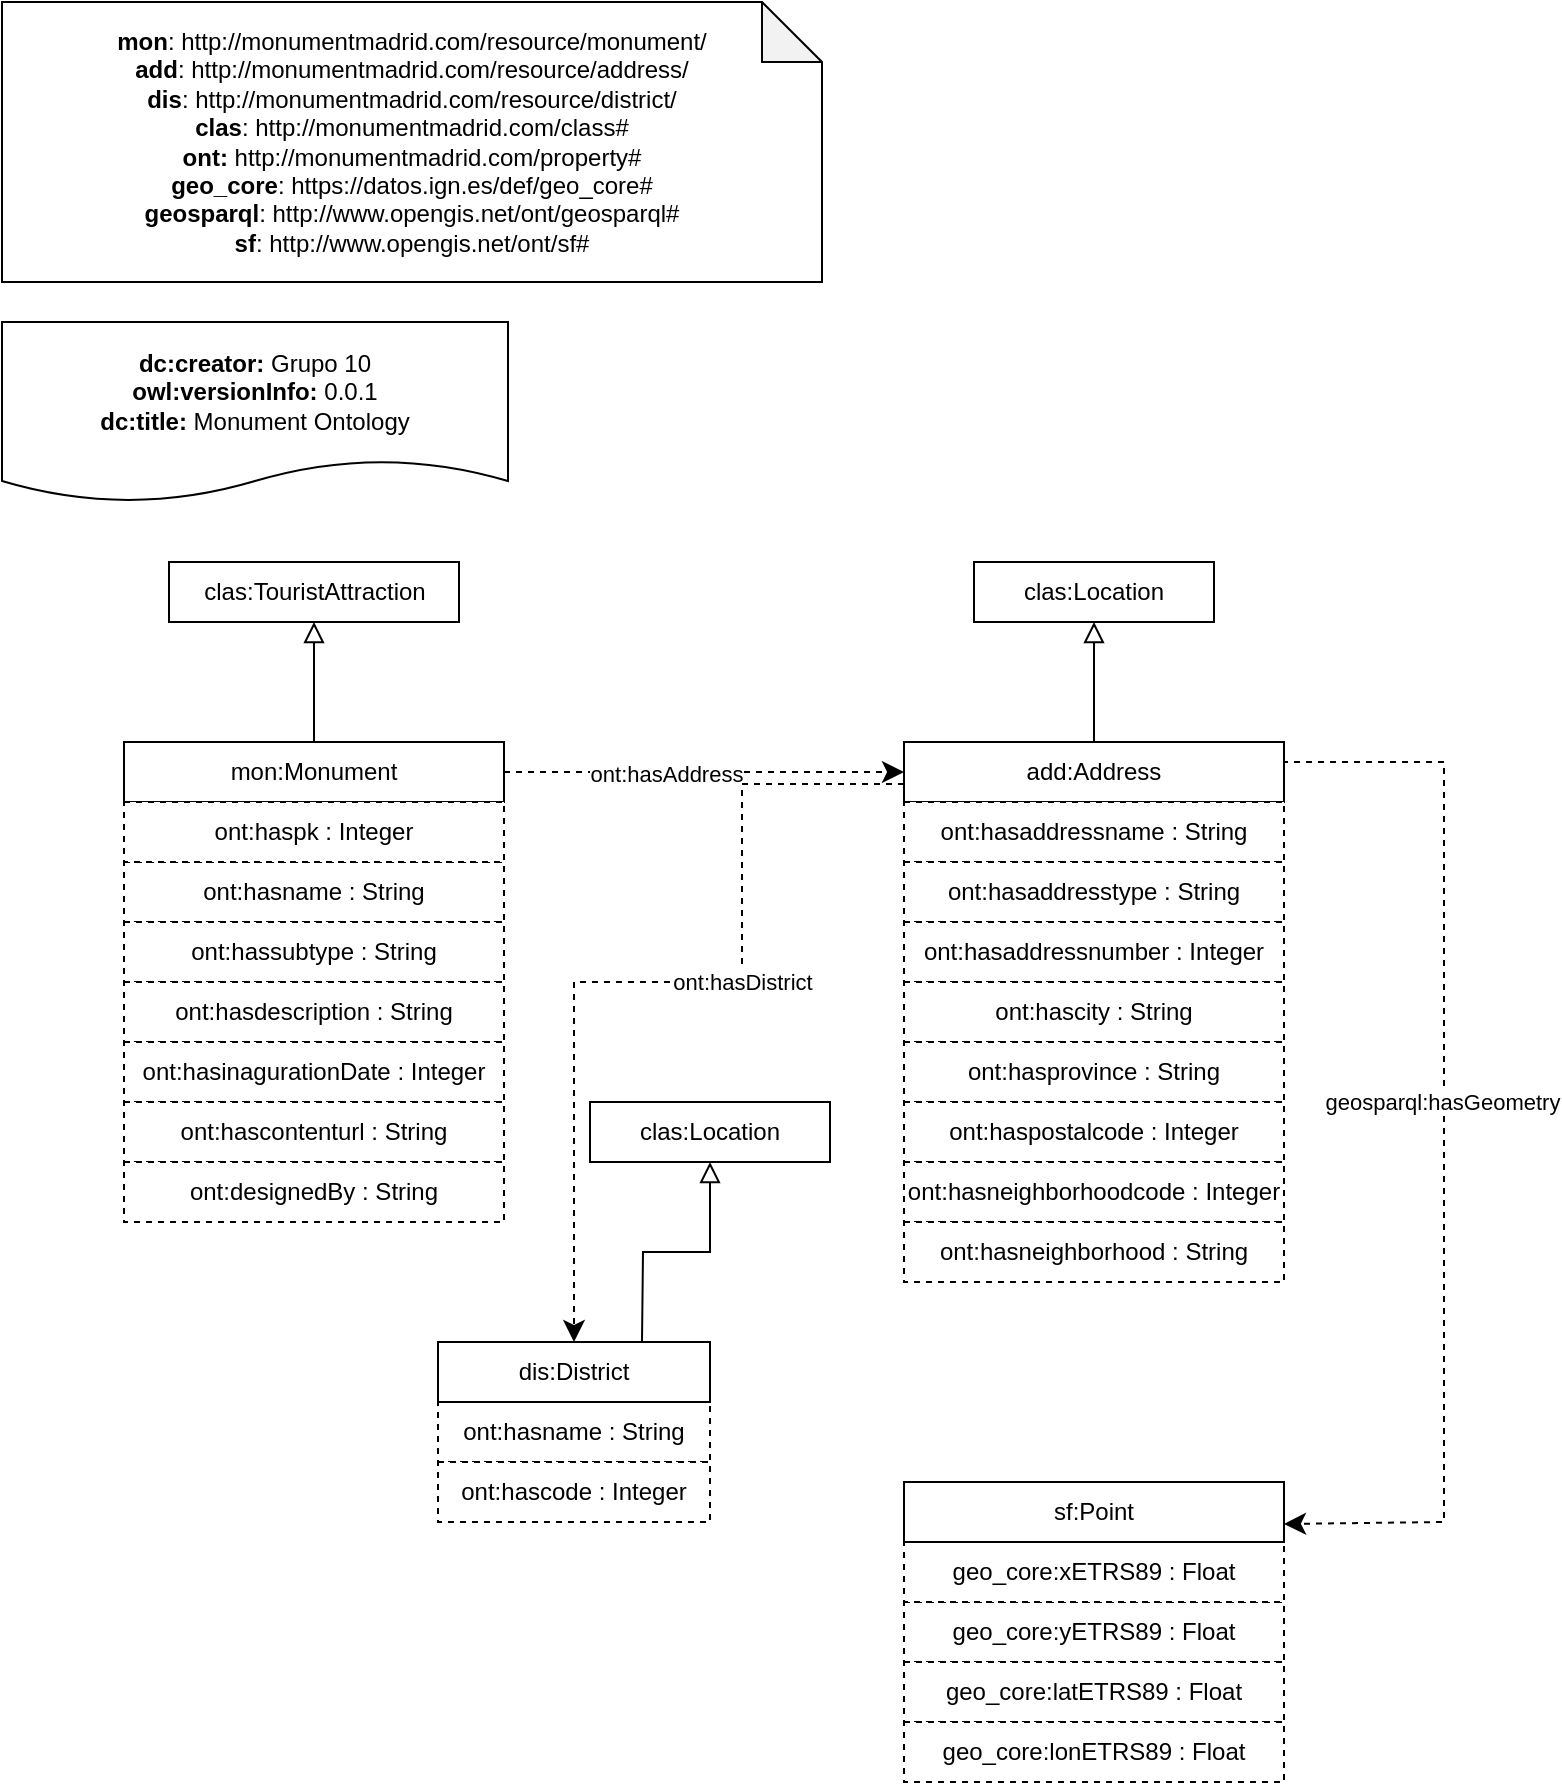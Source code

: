 <mxfile version="20.3.0" type="device"><diagram id="TTwxC7Yb0V6fdVoO_SUc" name="Página-1"><mxGraphModel dx="1014" dy="829" grid="1" gridSize="10" guides="1" tooltips="1" connect="1" arrows="1" fold="1" page="1" pageScale="1" pageWidth="827" pageHeight="1169" math="0" shadow="0"><root><mxCell id="0"/><mxCell id="1" parent="0"/><mxCell id="7s79F0oyZlGPRsL_RBfK-1" value="&lt;div&gt;&lt;b&gt;mon&lt;/b&gt;: http://monumentmadrid.com/resource/monument/&lt;/div&gt;&lt;div&gt;&lt;b&gt;add&lt;/b&gt;: http://monumentmadrid.com/resource/address/&lt;br&gt;&lt;/div&gt;&lt;div&gt;&lt;b&gt;dis&lt;/b&gt;: http://monumentmadrid.com/resource/district/&lt;br&gt;&lt;/div&gt;&lt;div&gt;&lt;b&gt;clas&lt;/b&gt;: http://monumentmadrid.com/class#&lt;br&gt;&lt;/div&gt;&lt;div&gt;&lt;b&gt;ont:&lt;/b&gt; http://monumentmadrid.com/property#&lt;br&gt;&lt;/div&gt;&lt;div&gt;&lt;div&gt;&lt;b&gt;geo_core&lt;/b&gt;: https://datos.ign.es/def/geo_core#&lt;/div&gt;&lt;div&gt;&lt;b&gt;geosparql&lt;/b&gt;: http://www.opengis.net/ont/geosparql#&lt;/div&gt;&lt;div&gt;&lt;b&gt;sf&lt;/b&gt;: http://www.opengis.net/ont/sf#&lt;/div&gt;&lt;/div&gt;" style="shape=note;whiteSpace=wrap;html=1;backgroundOutline=1;darkOpacity=0.05;" parent="1" vertex="1"><mxGeometry x="60" y="70" width="410" height="140" as="geometry"/></mxCell><mxCell id="7s79F0oyZlGPRsL_RBfK-3" value="&lt;div&gt;&lt;b&gt;dc:creator:&lt;/b&gt;&amp;nbsp;Grupo 10&lt;/div&gt;&lt;div&gt;&lt;b&gt;owl:versionInfo:&lt;/b&gt; 0.0.1&lt;/div&gt;&lt;div&gt;&lt;b&gt;dc:title:&lt;/b&gt;&amp;nbsp;Monument Ontology&lt;/div&gt;" style="shape=document;whiteSpace=wrap;html=1;boundedLbl=1;labelBackgroundColor=#ffffff;strokeColor=#000000;fontSize=12;fontColor=#000000;size=0.233;" parent="1" vertex="1"><mxGeometry x="60" y="230" width="253" height="90" as="geometry"/></mxCell><mxCell id="7s79F0oyZlGPRsL_RBfK-4" value="mon:Monument" style="rounded=0;whiteSpace=wrap;html=1;snapToPoint=1;points=[[0.1,0],[0.2,0],[0.3,0],[0.4,0],[0.5,0],[0.6,0],[0.7,0],[0.8,0],[0.9,0],[0,0.1],[0,0.3],[0,0.5],[0,0.7],[0,0.9],[0.1,1],[0.2,1],[0.3,1],[0.4,1],[0.5,1],[0.6,1],[0.7,1],[0.8,1],[0.9,1],[1,0.1],[1,0.3],[1,0.5],[1,0.7],[1,0.9]];" parent="1" vertex="1"><mxGeometry x="121" y="440" width="190" height="30" as="geometry"/></mxCell><mxCell id="7s79F0oyZlGPRsL_RBfK-6" value="ont:hasname : String" style="rounded=0;whiteSpace=wrap;html=1;snapToPoint=1;points=[[0.1,0],[0.2,0],[0.3,0],[0.4,0],[0.5,0],[0.6,0],[0.7,0],[0.8,0],[0.9,0],[0,0.1],[0,0.3],[0,0.5],[0,0.7],[0,0.9],[0.1,1],[0.2,1],[0.3,1],[0.4,1],[0.5,1],[0.6,1],[0.7,1],[0.8,1],[0.9,1],[1,0.1],[1,0.3],[1,0.5],[1,0.7],[1,0.9]];dashed=1;" parent="1" vertex="1"><mxGeometry x="121" y="500" width="190" height="30" as="geometry"/></mxCell><mxCell id="7s79F0oyZlGPRsL_RBfK-7" value="ont:hassubtype : String" style="rounded=0;whiteSpace=wrap;html=1;snapToPoint=1;points=[[0.1,0],[0.2,0],[0.3,0],[0.4,0],[0.5,0],[0.6,0],[0.7,0],[0.8,0],[0.9,0],[0,0.1],[0,0.3],[0,0.5],[0,0.7],[0,0.9],[0.1,1],[0.2,1],[0.3,1],[0.4,1],[0.5,1],[0.6,1],[0.7,1],[0.8,1],[0.9,1],[1,0.1],[1,0.3],[1,0.5],[1,0.7],[1,0.9]];dashed=1;" parent="1" vertex="1"><mxGeometry x="121" y="530" width="190" height="30" as="geometry"/></mxCell><mxCell id="7s79F0oyZlGPRsL_RBfK-8" value="ont:hasdescription : String" style="rounded=0;whiteSpace=wrap;html=1;snapToPoint=1;points=[[0.1,0],[0.2,0],[0.3,0],[0.4,0],[0.5,0],[0.6,0],[0.7,0],[0.8,0],[0.9,0],[0,0.1],[0,0.3],[0,0.5],[0,0.7],[0,0.9],[0.1,1],[0.2,1],[0.3,1],[0.4,1],[0.5,1],[0.6,1],[0.7,1],[0.8,1],[0.9,1],[1,0.1],[1,0.3],[1,0.5],[1,0.7],[1,0.9]];dashed=1;" parent="1" vertex="1"><mxGeometry x="121" y="560" width="190" height="30" as="geometry"/></mxCell><mxCell id="7s79F0oyZlGPRsL_RBfK-9" value="ont:hasinagurationDate : Integer" style="rounded=0;whiteSpace=wrap;html=1;snapToPoint=1;points=[[0.1,0],[0.2,0],[0.3,0],[0.4,0],[0.5,0],[0.6,0],[0.7,0],[0.8,0],[0.9,0],[0,0.1],[0,0.3],[0,0.5],[0,0.7],[0,0.9],[0.1,1],[0.2,1],[0.3,1],[0.4,1],[0.5,1],[0.6,1],[0.7,1],[0.8,1],[0.9,1],[1,0.1],[1,0.3],[1,0.5],[1,0.7],[1,0.9]];dashed=1;" parent="1" vertex="1"><mxGeometry x="121" y="590" width="190" height="30" as="geometry"/></mxCell><mxCell id="7s79F0oyZlGPRsL_RBfK-10" value="ont:hascontenturl : String" style="rounded=0;whiteSpace=wrap;html=1;snapToPoint=1;points=[[0.1,0],[0.2,0],[0.3,0],[0.4,0],[0.5,0],[0.6,0],[0.7,0],[0.8,0],[0.9,0],[0,0.1],[0,0.3],[0,0.5],[0,0.7],[0,0.9],[0.1,1],[0.2,1],[0.3,1],[0.4,1],[0.5,1],[0.6,1],[0.7,1],[0.8,1],[0.9,1],[1,0.1],[1,0.3],[1,0.5],[1,0.7],[1,0.9]];dashed=1;" parent="1" vertex="1"><mxGeometry x="121" y="620" width="190" height="30" as="geometry"/></mxCell><mxCell id="7s79F0oyZlGPRsL_RBfK-18" value="" style="endArrow=block;html=1;fontColor=#000099;exitX=0.5;exitY=0;exitDx=0;exitDy=0;endFill=0;entryX=0.5;entryY=1;entryDx=0;entryDy=0;endSize=8;arcSize=0;rounded=0;" parent="1" source="7s79F0oyZlGPRsL_RBfK-4" target="7s79F0oyZlGPRsL_RBfK-19" edge="1"><mxGeometry width="50" height="50" relative="1" as="geometry"><mxPoint x="216" y="430" as="sourcePoint"/><mxPoint x="99.0" y="370" as="targetPoint"/></mxGeometry></mxCell><mxCell id="7s79F0oyZlGPRsL_RBfK-19" value="clas:TouristAttraction" style="rounded=0;whiteSpace=wrap;html=1;snapToPoint=1;points=[[0.1,0],[0.2,0],[0.3,0],[0.4,0],[0.5,0],[0.6,0],[0.7,0],[0.8,0],[0.9,0],[0,0.1],[0,0.3],[0,0.5],[0,0.7],[0,0.9],[0.1,1],[0.2,1],[0.3,1],[0.4,1],[0.5,1],[0.6,1],[0.7,1],[0.8,1],[0.9,1],[1,0.1],[1,0.3],[1,0.5],[1,0.7],[1,0.9]];" parent="1" vertex="1"><mxGeometry x="143.5" y="350" width="145" height="30" as="geometry"/></mxCell><mxCell id="7s79F0oyZlGPRsL_RBfK-24" value="ont:haspk : Integer" style="rounded=0;whiteSpace=wrap;html=1;snapToPoint=1;points=[[0.1,0],[0.2,0],[0.3,0],[0.4,0],[0.5,0],[0.6,0],[0.7,0],[0.8,0],[0.9,0],[0,0.1],[0,0.3],[0,0.5],[0,0.7],[0,0.9],[0.1,1],[0.2,1],[0.3,1],[0.4,1],[0.5,1],[0.6,1],[0.7,1],[0.8,1],[0.9,1],[1,0.1],[1,0.3],[1,0.5],[1,0.7],[1,0.9]];dashed=1;" parent="1" vertex="1"><mxGeometry x="121" y="470" width="190" height="30" as="geometry"/></mxCell><mxCell id="7s79F0oyZlGPRsL_RBfK-35" value="add:Address" style="rounded=0;whiteSpace=wrap;html=1;snapToPoint=1;points=[[0.1,0],[0.2,0],[0.3,0],[0.4,0],[0.5,0],[0.6,0],[0.7,0],[0.8,0],[0.9,0],[0,0.1],[0,0.3],[0,0.5],[0,0.7],[0,0.9],[0.1,1],[0.2,1],[0.3,1],[0.4,1],[0.5,1],[0.6,1],[0.7,1],[0.8,1],[0.9,1],[1,0.1],[1,0.3],[1,0.5],[1,0.7],[1,0.9]];" parent="1" vertex="1"><mxGeometry x="511" y="440" width="190" height="30" as="geometry"/></mxCell><mxCell id="7s79F0oyZlGPRsL_RBfK-36" value="ont:hasaddressname : String" style="rounded=0;whiteSpace=wrap;html=1;snapToPoint=1;points=[[0.1,0],[0.2,0],[0.3,0],[0.4,0],[0.5,0],[0.6,0],[0.7,0],[0.8,0],[0.9,0],[0,0.1],[0,0.3],[0,0.5],[0,0.7],[0,0.9],[0.1,1],[0.2,1],[0.3,1],[0.4,1],[0.5,1],[0.6,1],[0.7,1],[0.8,1],[0.9,1],[1,0.1],[1,0.3],[1,0.5],[1,0.7],[1,0.9]];dashed=1;" parent="1" vertex="1"><mxGeometry x="511" y="470" width="190" height="30" as="geometry"/></mxCell><mxCell id="7s79F0oyZlGPRsL_RBfK-37" value="ont:hasaddresstype : String" style="rounded=0;whiteSpace=wrap;html=1;snapToPoint=1;points=[[0.1,0],[0.2,0],[0.3,0],[0.4,0],[0.5,0],[0.6,0],[0.7,0],[0.8,0],[0.9,0],[0,0.1],[0,0.3],[0,0.5],[0,0.7],[0,0.9],[0.1,1],[0.2,1],[0.3,1],[0.4,1],[0.5,1],[0.6,1],[0.7,1],[0.8,1],[0.9,1],[1,0.1],[1,0.3],[1,0.5],[1,0.7],[1,0.9]];dashed=1;" parent="1" vertex="1"><mxGeometry x="511" y="500" width="190" height="30" as="geometry"/></mxCell><mxCell id="7s79F0oyZlGPRsL_RBfK-38" value="ont:hasaddressnumber : Integer" style="rounded=0;whiteSpace=wrap;html=1;snapToPoint=1;points=[[0.1,0],[0.2,0],[0.3,0],[0.4,0],[0.5,0],[0.6,0],[0.7,0],[0.8,0],[0.9,0],[0,0.1],[0,0.3],[0,0.5],[0,0.7],[0,0.9],[0.1,1],[0.2,1],[0.3,1],[0.4,1],[0.5,1],[0.6,1],[0.7,1],[0.8,1],[0.9,1],[1,0.1],[1,0.3],[1,0.5],[1,0.7],[1,0.9]];dashed=1;" parent="1" vertex="1"><mxGeometry x="511" y="530" width="190" height="30" as="geometry"/></mxCell><mxCell id="7s79F0oyZlGPRsL_RBfK-39" value="ont:hascity : String" style="rounded=0;whiteSpace=wrap;html=1;snapToPoint=1;points=[[0.1,0],[0.2,0],[0.3,0],[0.4,0],[0.5,0],[0.6,0],[0.7,0],[0.8,0],[0.9,0],[0,0.1],[0,0.3],[0,0.5],[0,0.7],[0,0.9],[0.1,1],[0.2,1],[0.3,1],[0.4,1],[0.5,1],[0.6,1],[0.7,1],[0.8,1],[0.9,1],[1,0.1],[1,0.3],[1,0.5],[1,0.7],[1,0.9]];dashed=1;" parent="1" vertex="1"><mxGeometry x="511" y="560" width="190" height="30" as="geometry"/></mxCell><mxCell id="7s79F0oyZlGPRsL_RBfK-40" value="ont:hasprovince : String" style="rounded=0;whiteSpace=wrap;html=1;snapToPoint=1;points=[[0.1,0],[0.2,0],[0.3,0],[0.4,0],[0.5,0],[0.6,0],[0.7,0],[0.8,0],[0.9,0],[0,0.1],[0,0.3],[0,0.5],[0,0.7],[0,0.9],[0.1,1],[0.2,1],[0.3,1],[0.4,1],[0.5,1],[0.6,1],[0.7,1],[0.8,1],[0.9,1],[1,0.1],[1,0.3],[1,0.5],[1,0.7],[1,0.9]];dashed=1;" parent="1" vertex="1"><mxGeometry x="511" y="590" width="190" height="30" as="geometry"/></mxCell><mxCell id="7s79F0oyZlGPRsL_RBfK-41" value="ont:haspostalcode : Integer" style="rounded=0;whiteSpace=wrap;html=1;snapToPoint=1;points=[[0.1,0],[0.2,0],[0.3,0],[0.4,0],[0.5,0],[0.6,0],[0.7,0],[0.8,0],[0.9,0],[0,0.1],[0,0.3],[0,0.5],[0,0.7],[0,0.9],[0.1,1],[0.2,1],[0.3,1],[0.4,1],[0.5,1],[0.6,1],[0.7,1],[0.8,1],[0.9,1],[1,0.1],[1,0.3],[1,0.5],[1,0.7],[1,0.9]];dashed=1;" parent="1" vertex="1"><mxGeometry x="511" y="620" width="190" height="30" as="geometry"/></mxCell><mxCell id="7s79F0oyZlGPRsL_RBfK-42" value="ont:hasneighborhoodcode : Integer" style="rounded=0;whiteSpace=wrap;html=1;snapToPoint=1;points=[[0.1,0],[0.2,0],[0.3,0],[0.4,0],[0.5,0],[0.6,0],[0.7,0],[0.8,0],[0.9,0],[0,0.1],[0,0.3],[0,0.5],[0,0.7],[0,0.9],[0.1,1],[0.2,1],[0.3,1],[0.4,1],[0.5,1],[0.6,1],[0.7,1],[0.8,1],[0.9,1],[1,0.1],[1,0.3],[1,0.5],[1,0.7],[1,0.9]];dashed=1;" parent="1" vertex="1"><mxGeometry x="511" y="650" width="190" height="30" as="geometry"/></mxCell><mxCell id="7s79F0oyZlGPRsL_RBfK-43" value="ont:hasneighborhood : String" style="rounded=0;whiteSpace=wrap;html=1;snapToPoint=1;points=[[0.1,0],[0.2,0],[0.3,0],[0.4,0],[0.5,0],[0.6,0],[0.7,0],[0.8,0],[0.9,0],[0,0.1],[0,0.3],[0,0.5],[0,0.7],[0,0.9],[0.1,1],[0.2,1],[0.3,1],[0.4,1],[0.5,1],[0.6,1],[0.7,1],[0.8,1],[0.9,1],[1,0.1],[1,0.3],[1,0.5],[1,0.7],[1,0.9]];dashed=1;" parent="1" vertex="1"><mxGeometry x="511" y="680" width="190" height="30" as="geometry"/></mxCell><mxCell id="7s79F0oyZlGPRsL_RBfK-46" value="geo_core:yETRS89 : Float" style="rounded=0;whiteSpace=wrap;html=1;snapToPoint=1;points=[[0.1,0],[0.2,0],[0.3,0],[0.4,0],[0.5,0],[0.6,0],[0.7,0],[0.8,0],[0.9,0],[0,0.1],[0,0.3],[0,0.5],[0,0.7],[0,0.9],[0.1,1],[0.2,1],[0.3,1],[0.4,1],[0.5,1],[0.6,1],[0.7,1],[0.8,1],[0.9,1],[1,0.1],[1,0.3],[1,0.5],[1,0.7],[1,0.9]];dashed=1;" parent="1" vertex="1"><mxGeometry x="511" y="870" width="190" height="30" as="geometry"/></mxCell><mxCell id="7s79F0oyZlGPRsL_RBfK-47" value="geo_core:latETRS89 : Float" style="rounded=0;whiteSpace=wrap;html=1;snapToPoint=1;points=[[0.1,0],[0.2,0],[0.3,0],[0.4,0],[0.5,0],[0.6,0],[0.7,0],[0.8,0],[0.9,0],[0,0.1],[0,0.3],[0,0.5],[0,0.7],[0,0.9],[0.1,1],[0.2,1],[0.3,1],[0.4,1],[0.5,1],[0.6,1],[0.7,1],[0.8,1],[0.9,1],[1,0.1],[1,0.3],[1,0.5],[1,0.7],[1,0.9]];dashed=1;" parent="1" vertex="1"><mxGeometry x="511" y="900" width="190" height="30" as="geometry"/></mxCell><mxCell id="7s79F0oyZlGPRsL_RBfK-48" value="clas:Location" style="rounded=0;whiteSpace=wrap;html=1;snapToPoint=1;points=[[0.1,0],[0.2,0],[0.3,0],[0.4,0],[0.5,0],[0.6,0],[0.7,0],[0.8,0],[0.9,0],[0,0.1],[0,0.3],[0,0.5],[0,0.7],[0,0.9],[0.1,1],[0.2,1],[0.3,1],[0.4,1],[0.5,1],[0.6,1],[0.7,1],[0.8,1],[0.9,1],[1,0.1],[1,0.3],[1,0.5],[1,0.7],[1,0.9]];" parent="1" vertex="1"><mxGeometry x="546" y="350.0" width="120" height="30" as="geometry"/></mxCell><mxCell id="7s79F0oyZlGPRsL_RBfK-49" value="" style="endArrow=block;html=1;fontColor=#000099;endFill=0;endSize=8;arcSize=0;rounded=0;" parent="1" source="7s79F0oyZlGPRsL_RBfK-35" target="7s79F0oyZlGPRsL_RBfK-48" edge="1"><mxGeometry width="50" height="50" relative="1" as="geometry"><mxPoint x="605.5" y="440" as="sourcePoint"/><mxPoint x="605.5" y="380" as="targetPoint"/><Array as="points"/></mxGeometry></mxCell><mxCell id="7s79F0oyZlGPRsL_RBfK-54" value="" style="endArrow=classic;html=1;exitX=1;exitY=0.5;exitDx=0;exitDy=0;entryX=0;entryY=0.5;entryDx=0;entryDy=0;endSize=8;dashed=1;arcSize=0;rounded=0;" parent="1" source="7s79F0oyZlGPRsL_RBfK-4" target="7s79F0oyZlGPRsL_RBfK-35" edge="1"><mxGeometry width="50" height="50" relative="1" as="geometry"><mxPoint x="321" y="400" as="sourcePoint"/><mxPoint x="495" y="400" as="targetPoint"/></mxGeometry></mxCell><mxCell id="7s79F0oyZlGPRsL_RBfK-55" value="&lt;div&gt;ont:hasAddress&lt;/div&gt;" style="edgeLabel;html=1;align=center;verticalAlign=middle;resizable=0;points=[];" parent="7s79F0oyZlGPRsL_RBfK-54" vertex="1" connectable="0"><mxGeometry x="-0.191" y="-1" relative="1" as="geometry"><mxPoint as="offset"/></mxGeometry></mxCell><mxCell id="g2GgQLCELnZ6Zpo_SiZR-1" value="geo_core:xETRS89 : Float" style="rounded=0;whiteSpace=wrap;html=1;snapToPoint=1;points=[[0.1,0],[0.2,0],[0.3,0],[0.4,0],[0.5,0],[0.6,0],[0.7,0],[0.8,0],[0.9,0],[0,0.1],[0,0.3],[0,0.5],[0,0.7],[0,0.9],[0.1,1],[0.2,1],[0.3,1],[0.4,1],[0.5,1],[0.6,1],[0.7,1],[0.8,1],[0.9,1],[1,0.1],[1,0.3],[1,0.5],[1,0.7],[1,0.9]];dashed=1;" parent="1" vertex="1"><mxGeometry x="511" y="840" width="190" height="30" as="geometry"/></mxCell><mxCell id="g2GgQLCELnZ6Zpo_SiZR-2" value="sf:Point" style="rounded=0;whiteSpace=wrap;html=1;snapToPoint=1;points=[[0.1,0],[0.2,0],[0.3,0],[0.4,0],[0.5,0],[0.6,0],[0.7,0],[0.8,0],[0.9,0],[0,0.1],[0,0.3],[0,0.5],[0,0.7],[0,0.9],[0.1,1],[0.2,1],[0.3,1],[0.4,1],[0.5,1],[0.6,1],[0.7,1],[0.8,1],[0.9,1],[1,0.1],[1,0.3],[1,0.5],[1,0.7],[1,0.9]];" parent="1" vertex="1"><mxGeometry x="511" y="810" width="190" height="30" as="geometry"/></mxCell><mxCell id="g2GgQLCELnZ6Zpo_SiZR-6" value="geo_core:lonETRS89 : Float" style="rounded=0;whiteSpace=wrap;html=1;snapToPoint=1;points=[[0.1,0],[0.2,0],[0.3,0],[0.4,0],[0.5,0],[0.6,0],[0.7,0],[0.8,0],[0.9,0],[0,0.1],[0,0.3],[0,0.5],[0,0.7],[0,0.9],[0.1,1],[0.2,1],[0.3,1],[0.4,1],[0.5,1],[0.6,1],[0.7,1],[0.8,1],[0.9,1],[1,0.1],[1,0.3],[1,0.5],[1,0.7],[1,0.9]];dashed=1;" parent="1" vertex="1"><mxGeometry x="511" y="930" width="190" height="30" as="geometry"/></mxCell><mxCell id="g2GgQLCELnZ6Zpo_SiZR-7" value="" style="endArrow=classic;html=1;endSize=8;dashed=1;arcSize=0;rounded=0;edgeStyle=orthogonalEdgeStyle;exitX=1;exitY=0.3;exitDx=0;exitDy=0;" parent="1" source="7s79F0oyZlGPRsL_RBfK-35" target="g2GgQLCELnZ6Zpo_SiZR-2" edge="1"><mxGeometry width="50" height="50" relative="1" as="geometry"><mxPoint x="718" y="450" as="sourcePoint"/><mxPoint x="721" y="830" as="targetPoint"/><Array as="points"><mxPoint x="701" y="450"/><mxPoint x="781" y="450"/><mxPoint x="781" y="830"/></Array></mxGeometry></mxCell><mxCell id="g2GgQLCELnZ6Zpo_SiZR-8" value="&lt;div&gt;geosparql:hasGeometry&lt;/div&gt;" style="edgeLabel;html=1;align=center;verticalAlign=middle;resizable=0;points=[];" parent="g2GgQLCELnZ6Zpo_SiZR-7" vertex="1" connectable="0"><mxGeometry x="-0.191" y="-1" relative="1" as="geometry"><mxPoint y="32" as="offset"/></mxGeometry></mxCell><mxCell id="yBy1B2W-Z4Tc8N889yTE-1" value="ont:designedBy : String" style="rounded=0;whiteSpace=wrap;html=1;snapToPoint=1;points=[[0.1,0],[0.2,0],[0.3,0],[0.4,0],[0.5,0],[0.6,0],[0.7,0],[0.8,0],[0.9,0],[0,0.1],[0,0.3],[0,0.5],[0,0.7],[0,0.9],[0.1,1],[0.2,1],[0.3,1],[0.4,1],[0.5,1],[0.6,1],[0.7,1],[0.8,1],[0.9,1],[1,0.1],[1,0.3],[1,0.5],[1,0.7],[1,0.9]];dashed=1;" parent="1" vertex="1"><mxGeometry x="121" y="650" width="190" height="30" as="geometry"/></mxCell><mxCell id="Mzc_phxtPyZF4t5WmkDJ-1" value="ont:hasname : String" style="rounded=0;whiteSpace=wrap;html=1;snapToPoint=1;points=[[0.1,0],[0.2,0],[0.3,0],[0.4,0],[0.5,0],[0.6,0],[0.7,0],[0.8,0],[0.9,0],[0,0.1],[0,0.3],[0,0.5],[0,0.7],[0,0.9],[0.1,1],[0.2,1],[0.3,1],[0.4,1],[0.5,1],[0.6,1],[0.7,1],[0.8,1],[0.9,1],[1,0.1],[1,0.3],[1,0.5],[1,0.7],[1,0.9]];dashed=1;" parent="1" vertex="1"><mxGeometry x="278" y="770.0" width="136" height="30" as="geometry"/></mxCell><mxCell id="Mzc_phxtPyZF4t5WmkDJ-2" value="dis:District" style="rounded=0;whiteSpace=wrap;html=1;snapToPoint=1;points=[[0.1,0],[0.2,0],[0.3,0],[0.4,0],[0.5,0],[0.6,0],[0.7,0],[0.8,0],[0.9,0],[0,0.1],[0,0.3],[0,0.5],[0,0.7],[0,0.9],[0.1,1],[0.2,1],[0.3,1],[0.4,1],[0.5,1],[0.6,1],[0.7,1],[0.8,1],[0.9,1],[1,0.1],[1,0.3],[1,0.5],[1,0.7],[1,0.9]];" parent="1" vertex="1"><mxGeometry x="278" y="740.0" width="136" height="30" as="geometry"/></mxCell><mxCell id="0Yl5JZPsBsZMPMAAYswW-1" value="ont:hascode : Integer" style="rounded=0;whiteSpace=wrap;html=1;snapToPoint=1;points=[[0.1,0],[0.2,0],[0.3,0],[0.4,0],[0.5,0],[0.6,0],[0.7,0],[0.8,0],[0.9,0],[0,0.1],[0,0.3],[0,0.5],[0,0.7],[0,0.9],[0.1,1],[0.2,1],[0.3,1],[0.4,1],[0.5,1],[0.6,1],[0.7,1],[0.8,1],[0.9,1],[1,0.1],[1,0.3],[1,0.5],[1,0.7],[1,0.9]];dashed=1;" parent="1" vertex="1"><mxGeometry x="278" y="800.0" width="136" height="30" as="geometry"/></mxCell><mxCell id="0Yl5JZPsBsZMPMAAYswW-2" value="" style="endArrow=classic;html=1;entryX=0.5;entryY=0;entryDx=0;entryDy=0;endSize=8;dashed=1;arcSize=0;rounded=0;exitX=0;exitY=0.7;exitDx=0;exitDy=0;edgeStyle=orthogonalEdgeStyle;" parent="1" source="7s79F0oyZlGPRsL_RBfK-35" target="Mzc_phxtPyZF4t5WmkDJ-2" edge="1"><mxGeometry width="50" height="50" relative="1" as="geometry"><mxPoint x="460" y="480" as="sourcePoint"/><mxPoint x="550" y="620" as="targetPoint"/><Array as="points"><mxPoint x="430" y="461"/><mxPoint x="430" y="560"/><mxPoint x="346" y="560"/></Array></mxGeometry></mxCell><mxCell id="0Yl5JZPsBsZMPMAAYswW-3" value="&lt;div&gt;ont:hasDistrict&lt;/div&gt;" style="edgeLabel;html=1;align=center;verticalAlign=middle;resizable=0;points=[];" parent="0Yl5JZPsBsZMPMAAYswW-2" vertex="1" connectable="0"><mxGeometry x="-0.191" y="-1" relative="1" as="geometry"><mxPoint x="1" as="offset"/></mxGeometry></mxCell><mxCell id="Dd_cBGI3zBFwTQ89276E-1" value="clas:Location" style="rounded=0;whiteSpace=wrap;html=1;snapToPoint=1;points=[[0.1,0],[0.2,0],[0.3,0],[0.4,0],[0.5,0],[0.6,0],[0.7,0],[0.8,0],[0.9,0],[0,0.1],[0,0.3],[0,0.5],[0,0.7],[0,0.9],[0.1,1],[0.2,1],[0.3,1],[0.4,1],[0.5,1],[0.6,1],[0.7,1],[0.8,1],[0.9,1],[1,0.1],[1,0.3],[1,0.5],[1,0.7],[1,0.9]];" vertex="1" parent="1"><mxGeometry x="354" y="620.0" width="120" height="30" as="geometry"/></mxCell><mxCell id="Dd_cBGI3zBFwTQ89276E-2" value="" style="endArrow=block;html=1;fontColor=#000099;endFill=0;endSize=8;arcSize=0;rounded=0;entryX=0.5;entryY=1;entryDx=0;entryDy=0;edgeStyle=orthogonalEdgeStyle;" edge="1" parent="1" target="Dd_cBGI3zBFwTQ89276E-1"><mxGeometry width="50" height="50" relative="1" as="geometry"><mxPoint x="380" y="740" as="sourcePoint"/><mxPoint x="380" y="680" as="targetPoint"/></mxGeometry></mxCell></root></mxGraphModel></diagram></mxfile>
